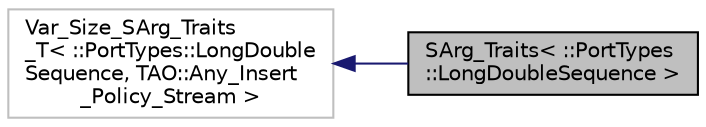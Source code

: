 digraph "SArg_Traits&lt; ::PortTypes::LongDoubleSequence &gt;"
{
 // INTERACTIVE_SVG=YES
  edge [fontname="Helvetica",fontsize="10",labelfontname="Helvetica",labelfontsize="10"];
  node [fontname="Helvetica",fontsize="10",shape=record];
  rankdir="LR";
  Node1 [label="SArg_Traits\< ::PortTypes\l::LongDoubleSequence \>",height=0.2,width=0.4,color="black", fillcolor="grey75", style="filled", fontcolor="black"];
  Node2 -> Node1 [dir="back",color="midnightblue",fontsize="10",style="solid",fontname="Helvetica"];
  Node2 [label="Var_Size_SArg_Traits\l_T\< ::PortTypes::LongDouble\lSequence, TAO::Any_Insert\l_Policy_Stream \>",height=0.2,width=0.4,color="grey75", fillcolor="white", style="filled"];
}
